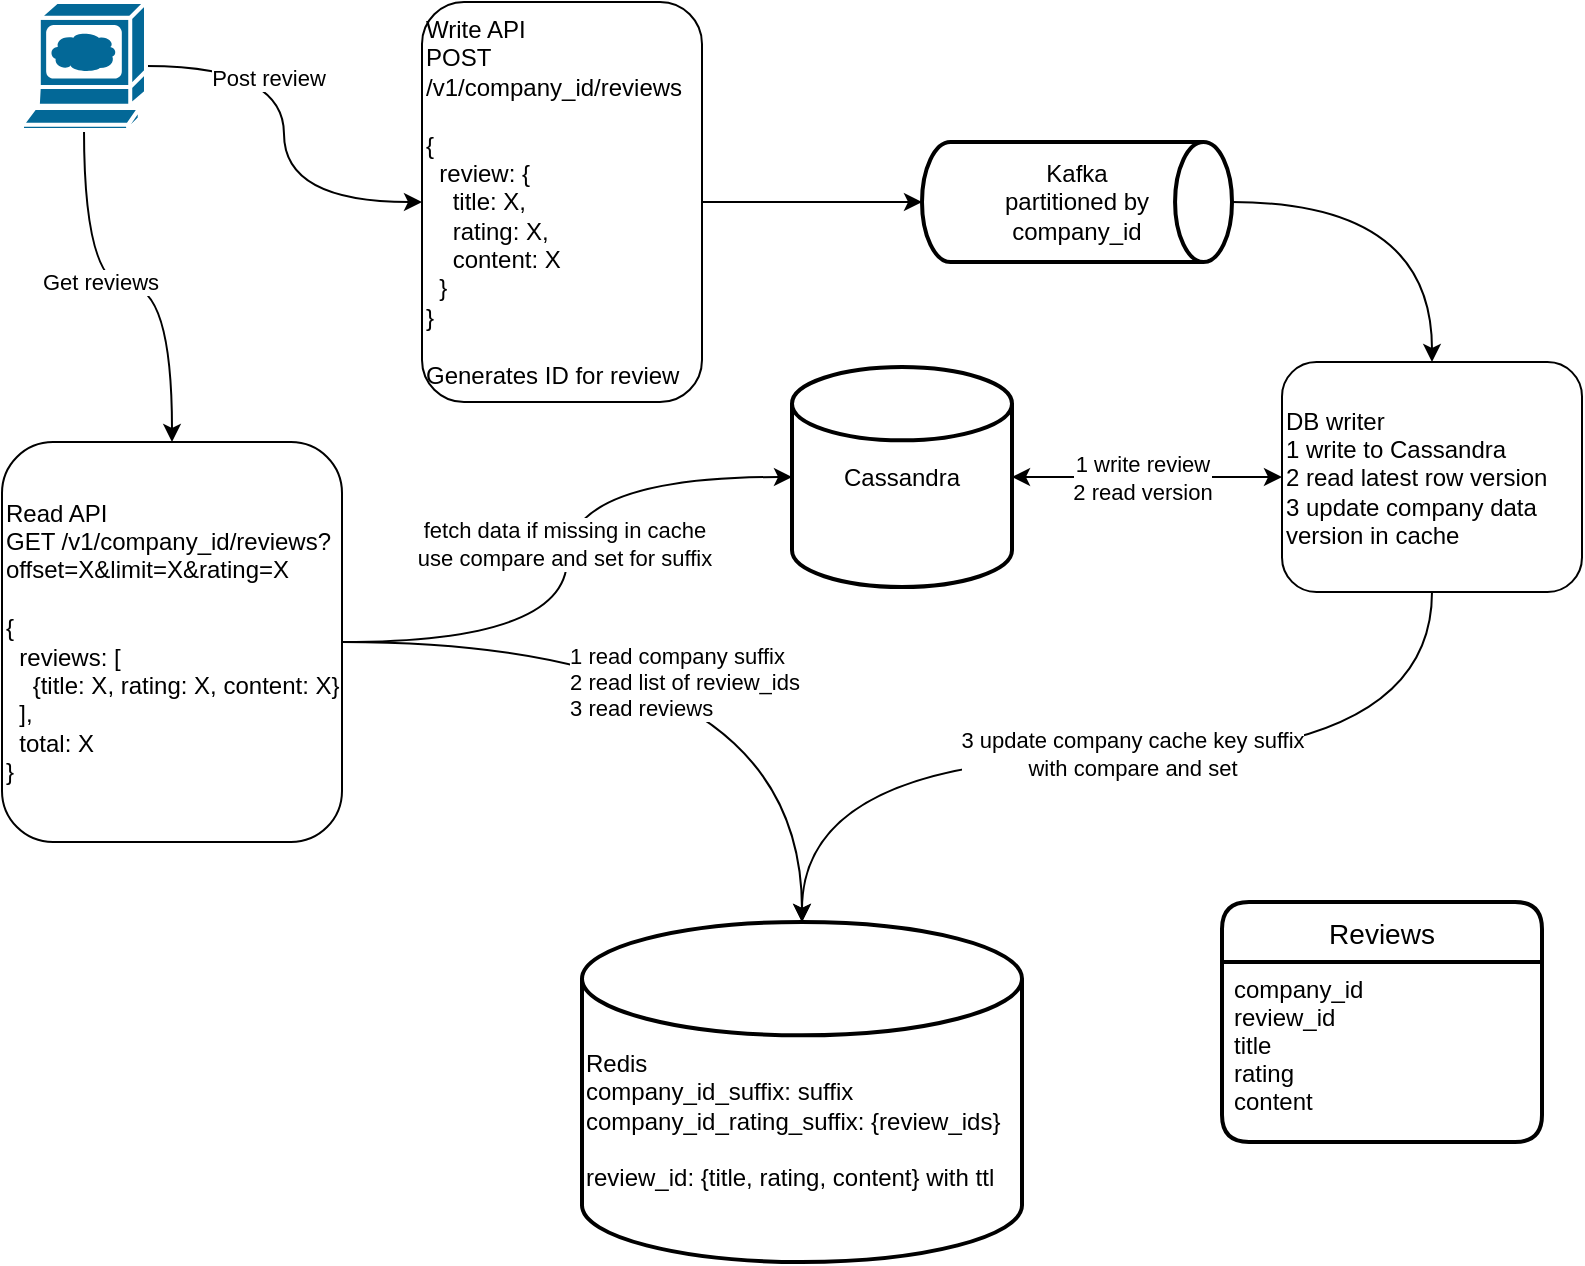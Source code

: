 <mxfile>
    <diagram id="gGi4H9r4V06tX_kbE4wG" name="Page-1">
        <mxGraphModel dx="856" dy="428" grid="1" gridSize="10" guides="1" tooltips="1" connect="1" arrows="1" fold="1" page="1" pageScale="1" pageWidth="850" pageHeight="1100" math="0" shadow="0">
            <root>
                <mxCell id="0"/>
                <mxCell id="1" parent="0"/>
                <mxCell id="WrSqrYOQCW2Mg6NUQv-p-28" value="" style="edgeStyle=orthogonalEdgeStyle;curved=1;orthogonalLoop=1;jettySize=auto;html=1;" parent="1" source="WrSqrYOQCW2Mg6NUQv-p-1" target="WrSqrYOQCW2Mg6NUQv-p-4" edge="1">
                    <mxGeometry relative="1" as="geometry"/>
                </mxCell>
                <mxCell id="WrSqrYOQCW2Mg6NUQv-p-30" value="Post review" style="edgeLabel;html=1;align=center;verticalAlign=middle;resizable=0;points=[];" parent="WrSqrYOQCW2Mg6NUQv-p-28" vertex="1" connectable="0">
                    <mxGeometry x="-0.409" y="-5" relative="1" as="geometry">
                        <mxPoint y="1" as="offset"/>
                    </mxGeometry>
                </mxCell>
                <mxCell id="WrSqrYOQCW2Mg6NUQv-p-29" value="" style="edgeStyle=orthogonalEdgeStyle;curved=1;orthogonalLoop=1;jettySize=auto;html=1;" parent="1" source="WrSqrYOQCW2Mg6NUQv-p-1" target="WrSqrYOQCW2Mg6NUQv-p-23" edge="1">
                    <mxGeometry relative="1" as="geometry"/>
                </mxCell>
                <mxCell id="WrSqrYOQCW2Mg6NUQv-p-31" value="Get reviews" style="edgeLabel;html=1;align=center;verticalAlign=middle;resizable=0;points=[];" parent="WrSqrYOQCW2Mg6NUQv-p-29" vertex="1" connectable="0">
                    <mxGeometry x="-0.141" y="3" relative="1" as="geometry">
                        <mxPoint y="1" as="offset"/>
                    </mxGeometry>
                </mxCell>
                <mxCell id="WrSqrYOQCW2Mg6NUQv-p-1" value="" style="shape=mxgraph.cisco.computers_and_peripherals.web_browser;html=1;pointerEvents=1;dashed=0;fillColor=#036897;strokeColor=#ffffff;strokeWidth=2;verticalLabelPosition=bottom;verticalAlign=top;align=center;outlineConnect=0;" parent="1" vertex="1">
                    <mxGeometry x="40" y="40" width="62" height="64" as="geometry"/>
                </mxCell>
                <mxCell id="WrSqrYOQCW2Mg6NUQv-p-7" value="" style="edgeStyle=orthogonalEdgeStyle;orthogonalLoop=1;jettySize=auto;html=1;curved=1;" parent="1" source="WrSqrYOQCW2Mg6NUQv-p-4" target="WrSqrYOQCW2Mg6NUQv-p-6" edge="1">
                    <mxGeometry relative="1" as="geometry"/>
                </mxCell>
                <mxCell id="WrSqrYOQCW2Mg6NUQv-p-4" value="Write API&lt;br&gt;POST /v1/company_id/reviews&lt;br&gt;&lt;br&gt;{&lt;br&gt;&lt;blockquote style=&quot;margin: 0 0 0 40px; border: none; padding: 0px;&quot;&gt;&lt;/blockquote&gt;&lt;span style=&quot;background-color: initial;&quot;&gt;&amp;nbsp; review: {&lt;/span&gt;&lt;br&gt;&lt;blockquote style=&quot;margin: 0 0 0 40px; border: none; padding: 0px;&quot;&gt;&lt;/blockquote&gt;&lt;span style=&quot;background-color: initial;&quot;&gt;&amp;nbsp; &amp;nbsp; title: X,&lt;/span&gt;&lt;br&gt;&lt;blockquote style=&quot;margin: 0 0 0 40px; border: none; padding: 0px;&quot;&gt;&lt;/blockquote&gt;&lt;span style=&quot;background-color: initial;&quot;&gt;&amp;nbsp; &amp;nbsp; rating: X,&lt;/span&gt;&lt;br&gt;&lt;blockquote style=&quot;margin: 0 0 0 40px; border: none; padding: 0px;&quot;&gt;&lt;/blockquote&gt;&lt;span style=&quot;background-color: initial;&quot;&gt;&amp;nbsp; &amp;nbsp; content: X&lt;/span&gt;&lt;br&gt;&amp;nbsp; }&lt;br&gt;}&lt;br&gt;&lt;br&gt;Generates ID for review" style="rounded=1;whiteSpace=wrap;html=1;align=left;" parent="1" vertex="1">
                    <mxGeometry x="240" y="40" width="140" height="200" as="geometry"/>
                </mxCell>
                <mxCell id="WrSqrYOQCW2Mg6NUQv-p-10" value="" style="edgeStyle=orthogonalEdgeStyle;curved=1;orthogonalLoop=1;jettySize=auto;html=1;entryX=0.5;entryY=0;entryDx=0;entryDy=0;" parent="1" source="WrSqrYOQCW2Mg6NUQv-p-6" target="2" edge="1">
                    <mxGeometry relative="1" as="geometry"/>
                </mxCell>
                <mxCell id="WrSqrYOQCW2Mg6NUQv-p-20" value="" style="edgeStyle=orthogonalEdgeStyle;curved=1;orthogonalLoop=1;jettySize=auto;html=1;exitX=0.5;exitY=1;exitDx=0;exitDy=0;" parent="1" source="2" target="WrSqrYOQCW2Mg6NUQv-p-17" edge="1">
                    <mxGeometry relative="1" as="geometry"/>
                </mxCell>
                <mxCell id="WrSqrYOQCW2Mg6NUQv-p-21" value="3 update company cache key suffix&lt;br&gt;with compare and set" style="edgeLabel;html=1;align=center;verticalAlign=middle;resizable=0;points=[];" parent="WrSqrYOQCW2Mg6NUQv-p-20" vertex="1" connectable="0">
                    <mxGeometry x="-0.032" y="-2" relative="1" as="geometry">
                        <mxPoint as="offset"/>
                    </mxGeometry>
                </mxCell>
                <mxCell id="WrSqrYOQCW2Mg6NUQv-p-6" value="Kafka&lt;br&gt;partitioned by&lt;br&gt;company_id" style="strokeWidth=2;html=1;shape=mxgraph.flowchart.direct_data;whiteSpace=wrap;" parent="1" vertex="1">
                    <mxGeometry x="490" y="110" width="155" height="60" as="geometry"/>
                </mxCell>
                <mxCell id="WrSqrYOQCW2Mg6NUQv-p-8" value="Cassandra" style="strokeWidth=2;html=1;shape=mxgraph.flowchart.database;whiteSpace=wrap;" parent="1" vertex="1">
                    <mxGeometry x="425" y="222.5" width="110" height="110" as="geometry"/>
                </mxCell>
                <mxCell id="WrSqrYOQCW2Mg6NUQv-p-11" value="Reviews" style="swimlane;childLayout=stackLayout;horizontal=1;startSize=30;horizontalStack=0;rounded=1;fontSize=14;fontStyle=0;strokeWidth=2;resizeParent=0;resizeLast=1;shadow=0;dashed=0;align=center;" parent="1" vertex="1">
                    <mxGeometry x="640" y="490" width="160" height="120" as="geometry">
                        <mxRectangle x="630" y="320" width="90" height="30" as="alternateBounds"/>
                    </mxGeometry>
                </mxCell>
                <mxCell id="WrSqrYOQCW2Mg6NUQv-p-12" value="company_id&#10;review_id&#10;title&#10;rating&#10;content" style="align=left;strokeColor=none;fillColor=none;spacingLeft=4;fontSize=12;verticalAlign=top;resizable=0;rotatable=0;part=1;" parent="WrSqrYOQCW2Mg6NUQv-p-11" vertex="1">
                    <mxGeometry y="30" width="160" height="90" as="geometry"/>
                </mxCell>
                <mxCell id="WrSqrYOQCW2Mg6NUQv-p-17" value="&lt;br&gt;&lt;br&gt;Redis&lt;br&gt;company_id_suffix: suffix&lt;br&gt;company_id_rating_suffix: {review_ids}&lt;br&gt;&lt;br&gt;review_id: {title, rating, content} with ttl" style="strokeWidth=2;html=1;shape=mxgraph.flowchart.database;whiteSpace=wrap;align=left;" parent="1" vertex="1">
                    <mxGeometry x="320" y="500" width="220" height="170" as="geometry"/>
                </mxCell>
                <mxCell id="WrSqrYOQCW2Mg6NUQv-p-24" value="" style="edgeStyle=orthogonalEdgeStyle;curved=1;orthogonalLoop=1;jettySize=auto;html=1;" parent="1" source="WrSqrYOQCW2Mg6NUQv-p-23" target="WrSqrYOQCW2Mg6NUQv-p-17" edge="1">
                    <mxGeometry relative="1" as="geometry"/>
                </mxCell>
                <mxCell id="WrSqrYOQCW2Mg6NUQv-p-25" value="&lt;div style=&quot;text-align: left&quot;&gt;1 read company suffix&lt;/div&gt;&lt;div style=&quot;text-align: left&quot;&gt;2 read list of review_ids&lt;/div&gt;&lt;div style=&quot;text-align: left&quot;&gt;3 read reviews&lt;/div&gt;" style="edgeLabel;html=1;align=center;verticalAlign=middle;resizable=0;points=[];" parent="WrSqrYOQCW2Mg6NUQv-p-24" vertex="1" connectable="0">
                    <mxGeometry x="-0.047" relative="1" as="geometry">
                        <mxPoint x="-6" y="20" as="offset"/>
                    </mxGeometry>
                </mxCell>
                <mxCell id="WrSqrYOQCW2Mg6NUQv-p-26" value="" style="edgeStyle=orthogonalEdgeStyle;curved=1;orthogonalLoop=1;jettySize=auto;html=1;entryX=0;entryY=0.5;entryDx=0;entryDy=0;entryPerimeter=0;" parent="1" source="WrSqrYOQCW2Mg6NUQv-p-23" target="WrSqrYOQCW2Mg6NUQv-p-8" edge="1">
                    <mxGeometry relative="1" as="geometry"/>
                </mxCell>
                <mxCell id="WrSqrYOQCW2Mg6NUQv-p-27" value="fetch data if missing in cache&lt;br&gt;use compare and set for suffix" style="edgeLabel;html=1;align=center;verticalAlign=middle;resizable=0;points=[];" parent="WrSqrYOQCW2Mg6NUQv-p-26" vertex="1" connectable="0">
                    <mxGeometry x="0.215" y="-25" relative="1" as="geometry">
                        <mxPoint x="-27" y="25" as="offset"/>
                    </mxGeometry>
                </mxCell>
                <mxCell id="WrSqrYOQCW2Mg6NUQv-p-23" value="Read API&lt;br&gt;GET /v1/company_id/reviews?offset=X&amp;amp;limit=X&amp;amp;rating=X&lt;br&gt;&lt;br&gt;{&lt;br&gt;&lt;blockquote style=&quot;margin: 0 0 0 40px; border: none; padding: 0px;&quot;&gt;&lt;/blockquote&gt;&lt;span style=&quot;background-color: initial;&quot;&gt;&amp;nbsp; reviews: [&lt;br&gt;&amp;nbsp; &amp;nbsp; {title: X, rating: X, content: X}&lt;br&gt;&lt;/span&gt;&amp;nbsp; ],&lt;br&gt;&amp;nbsp; total: X&lt;br&gt;}" style="rounded=1;whiteSpace=wrap;html=1;align=left;" parent="1" vertex="1">
                    <mxGeometry x="30" y="260" width="170" height="200" as="geometry"/>
                </mxCell>
                <mxCell id="3" value="" style="edgeStyle=none;html=1;curved=1;startArrow=classic;startFill=1;entryX=1;entryY=0.5;entryDx=0;entryDy=0;entryPerimeter=0;exitX=0;exitY=0.5;exitDx=0;exitDy=0;" edge="1" parent="1" source="2" target="WrSqrYOQCW2Mg6NUQv-p-8">
                    <mxGeometry relative="1" as="geometry">
                        <mxPoint x="600" y="250" as="sourcePoint"/>
                        <mxPoint x="590" y="240" as="targetPoint"/>
                    </mxGeometry>
                </mxCell>
                <mxCell id="5" value="1 write review&lt;br&gt;2 read version" style="edgeLabel;html=1;align=center;verticalAlign=middle;resizable=0;points=[];" vertex="1" connectable="0" parent="3">
                    <mxGeometry x="0.08" relative="1" as="geometry">
                        <mxPoint x="3" as="offset"/>
                    </mxGeometry>
                </mxCell>
                <mxCell id="4" style="edgeStyle=none;curved=1;html=1;exitX=0.5;exitY=1;exitDx=0;exitDy=0;" edge="1" parent="1" source="2">
                    <mxGeometry relative="1" as="geometry">
                        <mxPoint x="720" y="305" as="targetPoint"/>
                    </mxGeometry>
                </mxCell>
                <mxCell id="2" value="DB writer&lt;br&gt;1 write to Cassandra&lt;br&gt;2 read latest row version&lt;br&gt;3 update company data version in cache" style="rounded=1;whiteSpace=wrap;html=1;align=left;" vertex="1" parent="1">
                    <mxGeometry x="670" y="220" width="150" height="115" as="geometry"/>
                </mxCell>
            </root>
        </mxGraphModel>
    </diagram>
</mxfile>